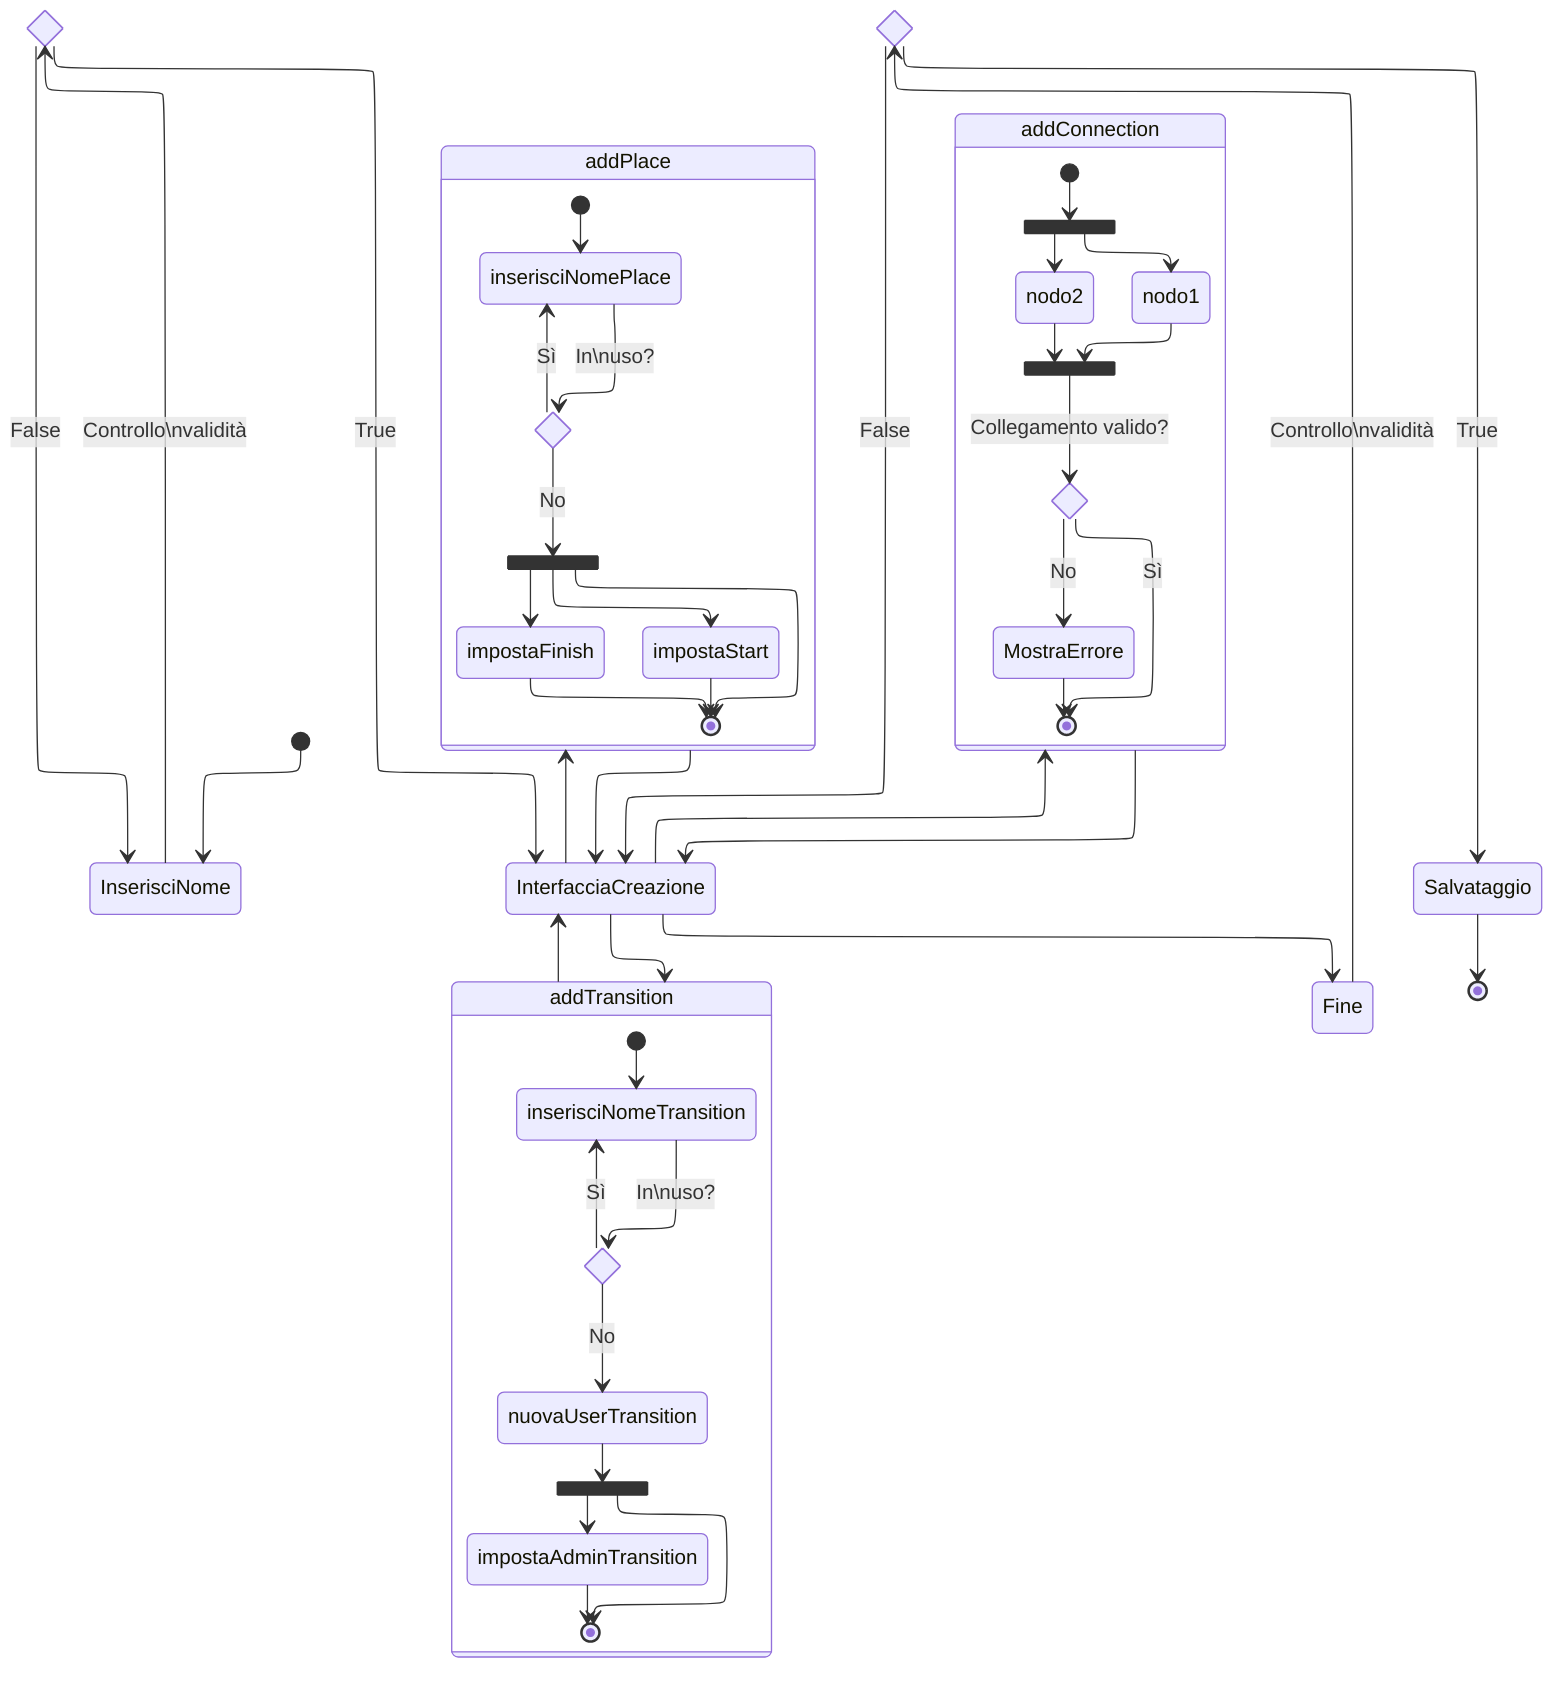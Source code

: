 ---
config:
  layout: elk
---
stateDiagram

    [*] --> InserisciNome

    state if_state <<choice>> 
    InserisciNome --> if_state : Controllo\nvalidità
    if_state --> InserisciNome : False
    if_state --> InterfacciaCreazione : True

    state is_valid <<choice>>
    InterfacciaCreazione -->  addPlace
    state placeName <<choice>>
    state placeOption <<fork>>

    state addPlace {
        [*] --> inserisciNomePlace

        inserisciNomePlace --> placeName : In\nuso?
        placeName -->  inserisciNomePlace : Sì
        placeName --> placeOption : No

        placeOption --> impostaStart
        placeOption --> impostaFinish
        placeOption--> [*]

        impostaStart --> [*]
        impostaFinish --> [*]
    }
    addPlace --> InterfacciaCreazione

    InterfacciaCreazione --> addTransition
    state transitionName <<choice>>
    state transitionOption <<fork>>
    state addTransition {
        [*] --> inserisciNomeTransition
        inserisciNomeTransition --> transitionName : In\nuso?
        transitionName --> inserisciNomeTransition : Sì
        transitionName --> nuovaUserTransition : No

        nuovaUserTransition --> transitionOption
        transitionOption --> impostaAdminTransition
        transitionOption --> [*]

        impostaAdminTransition --> [*]
    }
    addTransition --> InterfacciaCreazione

    InterfacciaCreazione --> addConnection
    state connectionOption <<fork>>
    state connectionNodes <<choice>>
    state connectionJoin <<join>>
    state addConnection{
        [*] --> connectionOption
        connectionOption --> nodo1
        connectionOption --> nodo2
        nodo1 --> connectionJoin
        nodo2 --> connectionJoin

        connectionJoin --> connectionNodes : Collegamento valido?

        connectionNodes --> [*] : Sì
        connectionNodes --> MostraErrore : No
        MostraErrore --> [*]
    }

    addConnection --> InterfacciaCreazione

    InterfacciaCreazione --> Fine
    Fine --> is_valid : Controllo\nvalidità

    is_valid --> InterfacciaCreazione : False
    is_valid --> Salvataggio : True

    Salvataggio --> [*]